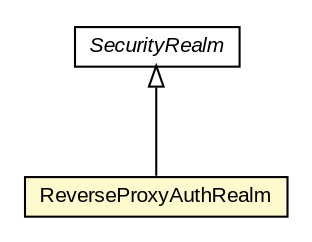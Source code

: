 #!/usr/local/bin/dot
#
# Class diagram 
# Generated by UMLGraph version R5_6-24-gf6e263 (http://www.umlgraph.org/)
#

digraph G {
	edge [fontname="arial",fontsize=10,labelfontname="arial",labelfontsize=10];
	node [fontname="arial",fontsize=10,shape=plaintext];
	nodesep=0.25;
	ranksep=0.5;
	// net.trajano.sonar.plugins.reverseproxyauth.ReverseProxyAuthRealm
	c39 [label=<<table title="net.trajano.sonar.plugins.reverseproxyauth.ReverseProxyAuthRealm" border="0" cellborder="1" cellspacing="0" cellpadding="2" port="p" bgcolor="lemonChiffon" href="./ReverseProxyAuthRealm.html">
		<tr><td><table border="0" cellspacing="0" cellpadding="1">
<tr><td align="center" balign="center"> ReverseProxyAuthRealm </td></tr>
		</table></td></tr>
		</table>>, URL="./ReverseProxyAuthRealm.html", fontname="arial", fontcolor="black", fontsize=10.0];
	//net.trajano.sonar.plugins.reverseproxyauth.ReverseProxyAuthRealm extends org.sonar.api.security.SecurityRealm
	c43:p -> c39:p [dir=back,arrowtail=empty];
	// org.sonar.api.security.SecurityRealm
	c43 [label=<<table title="org.sonar.api.security.SecurityRealm" border="0" cellborder="1" cellspacing="0" cellpadding="2" port="p" href="http://java.sun.com/j2se/1.4.2/docs/api/org/sonar/api/security/SecurityRealm.html">
		<tr><td><table border="0" cellspacing="0" cellpadding="1">
<tr><td align="center" balign="center"><font face="arial italic"> SecurityRealm </font></td></tr>
		</table></td></tr>
		</table>>, URL="http://java.sun.com/j2se/1.4.2/docs/api/org/sonar/api/security/SecurityRealm.html", fontname="arial", fontcolor="black", fontsize=10.0];
}

